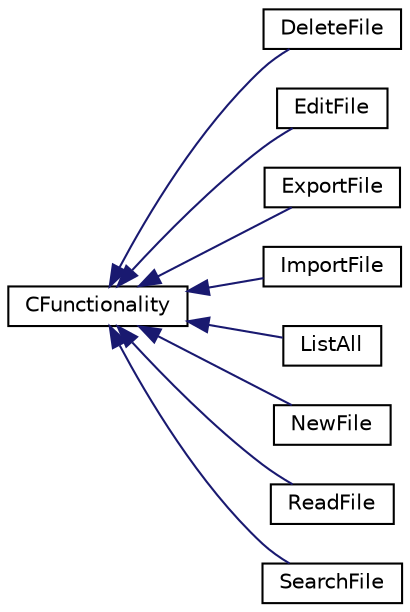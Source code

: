 digraph "Graphical Class Hierarchy"
{
 // LATEX_PDF_SIZE
  edge [fontname="Helvetica",fontsize="10",labelfontname="Helvetica",labelfontsize="10"];
  node [fontname="Helvetica",fontsize="10",shape=record];
  rankdir="LR";
  Node0 [label="CFunctionality",height=0.2,width=0.4,color="black", fillcolor="white", style="filled",URL="$classCFunctionality.html",tooltip="Class from which are derived other classes, with functionalities."];
  Node0 -> Node1 [dir="back",color="midnightblue",fontsize="10",style="solid",fontname="Helvetica"];
  Node1 [label="DeleteFile",height=0.2,width=0.4,color="black", fillcolor="white", style="filled",URL="$classDeleteFile.html",tooltip="Class that represents option to delete file."];
  Node0 -> Node2 [dir="back",color="midnightblue",fontsize="10",style="solid",fontname="Helvetica"];
  Node2 [label="EditFile",height=0.2,width=0.4,color="black", fillcolor="white", style="filled",URL="$classEditFile.html",tooltip="Class that represents option to edit file."];
  Node0 -> Node3 [dir="back",color="midnightblue",fontsize="10",style="solid",fontname="Helvetica"];
  Node3 [label="ExportFile",height=0.2,width=0.4,color="black", fillcolor="white", style="filled",URL="$classExportFile.html",tooltip="Class that represents option to export file."];
  Node0 -> Node4 [dir="back",color="midnightblue",fontsize="10",style="solid",fontname="Helvetica"];
  Node4 [label="ImportFile",height=0.2,width=0.4,color="black", fillcolor="white", style="filled",URL="$classImportFile.html",tooltip="Class that represents option to import file."];
  Node0 -> Node5 [dir="back",color="midnightblue",fontsize="10",style="solid",fontname="Helvetica"];
  Node5 [label="ListAll",height=0.2,width=0.4,color="black", fillcolor="white", style="filled",URL="$classListAll.html",tooltip="Class that represents option to list all attributes, such as tags, categories..."];
  Node0 -> Node6 [dir="back",color="midnightblue",fontsize="10",style="solid",fontname="Helvetica"];
  Node6 [label="NewFile",height=0.2,width=0.4,color="black", fillcolor="white", style="filled",URL="$classNewFile.html",tooltip="Class that represents option to create new file."];
  Node0 -> Node7 [dir="back",color="midnightblue",fontsize="10",style="solid",fontname="Helvetica"];
  Node7 [label="ReadFile",height=0.2,width=0.4,color="black", fillcolor="white", style="filled",URL="$classReadFile.html",tooltip="Class that represents option to read file in 2 formates."];
  Node0 -> Node8 [dir="back",color="midnightblue",fontsize="10",style="solid",fontname="Helvetica"];
  Node8 [label="SearchFile",height=0.2,width=0.4,color="black", fillcolor="white", style="filled",URL="$classSearchFile.html",tooltip="Class that represents option to search file by some criteria."];
}

